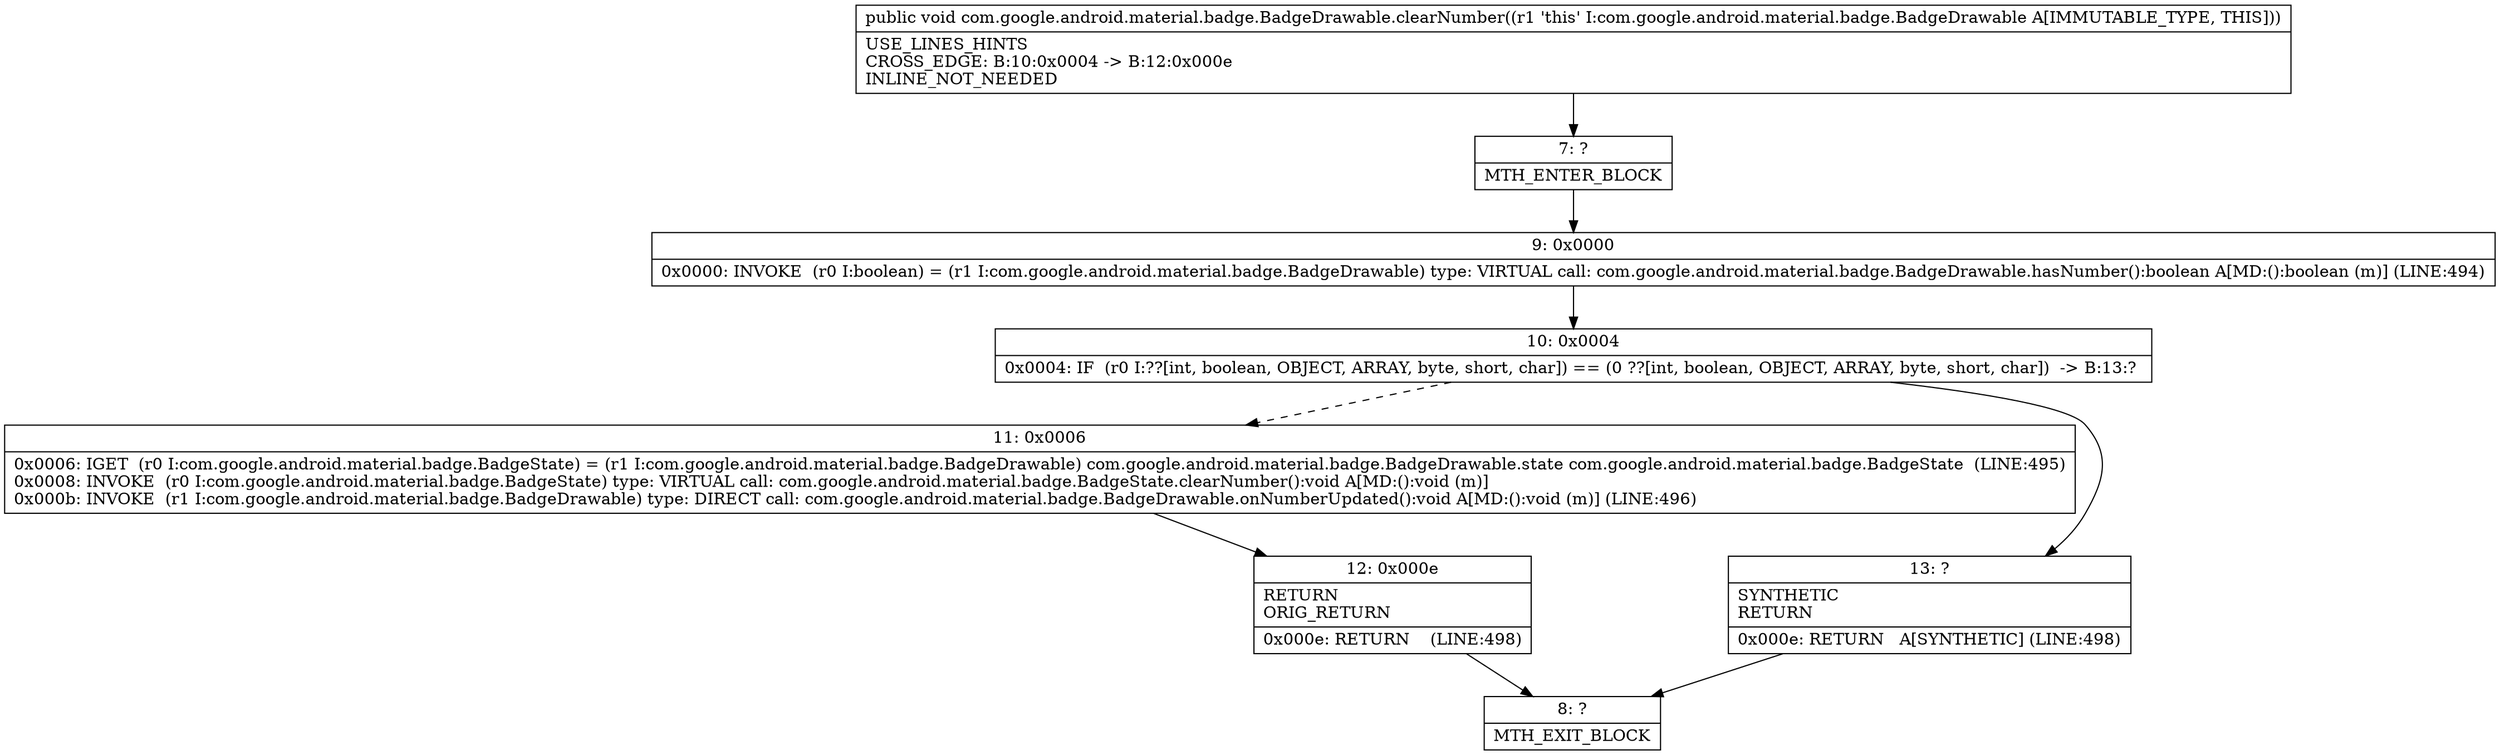 digraph "CFG forcom.google.android.material.badge.BadgeDrawable.clearNumber()V" {
Node_7 [shape=record,label="{7\:\ ?|MTH_ENTER_BLOCK\l}"];
Node_9 [shape=record,label="{9\:\ 0x0000|0x0000: INVOKE  (r0 I:boolean) = (r1 I:com.google.android.material.badge.BadgeDrawable) type: VIRTUAL call: com.google.android.material.badge.BadgeDrawable.hasNumber():boolean A[MD:():boolean (m)] (LINE:494)\l}"];
Node_10 [shape=record,label="{10\:\ 0x0004|0x0004: IF  (r0 I:??[int, boolean, OBJECT, ARRAY, byte, short, char]) == (0 ??[int, boolean, OBJECT, ARRAY, byte, short, char])  \-\> B:13:? \l}"];
Node_11 [shape=record,label="{11\:\ 0x0006|0x0006: IGET  (r0 I:com.google.android.material.badge.BadgeState) = (r1 I:com.google.android.material.badge.BadgeDrawable) com.google.android.material.badge.BadgeDrawable.state com.google.android.material.badge.BadgeState  (LINE:495)\l0x0008: INVOKE  (r0 I:com.google.android.material.badge.BadgeState) type: VIRTUAL call: com.google.android.material.badge.BadgeState.clearNumber():void A[MD:():void (m)]\l0x000b: INVOKE  (r1 I:com.google.android.material.badge.BadgeDrawable) type: DIRECT call: com.google.android.material.badge.BadgeDrawable.onNumberUpdated():void A[MD:():void (m)] (LINE:496)\l}"];
Node_12 [shape=record,label="{12\:\ 0x000e|RETURN\lORIG_RETURN\l|0x000e: RETURN    (LINE:498)\l}"];
Node_8 [shape=record,label="{8\:\ ?|MTH_EXIT_BLOCK\l}"];
Node_13 [shape=record,label="{13\:\ ?|SYNTHETIC\lRETURN\l|0x000e: RETURN   A[SYNTHETIC] (LINE:498)\l}"];
MethodNode[shape=record,label="{public void com.google.android.material.badge.BadgeDrawable.clearNumber((r1 'this' I:com.google.android.material.badge.BadgeDrawable A[IMMUTABLE_TYPE, THIS]))  | USE_LINES_HINTS\lCROSS_EDGE: B:10:0x0004 \-\> B:12:0x000e\lINLINE_NOT_NEEDED\l}"];
MethodNode -> Node_7;Node_7 -> Node_9;
Node_9 -> Node_10;
Node_10 -> Node_11[style=dashed];
Node_10 -> Node_13;
Node_11 -> Node_12;
Node_12 -> Node_8;
Node_13 -> Node_8;
}

